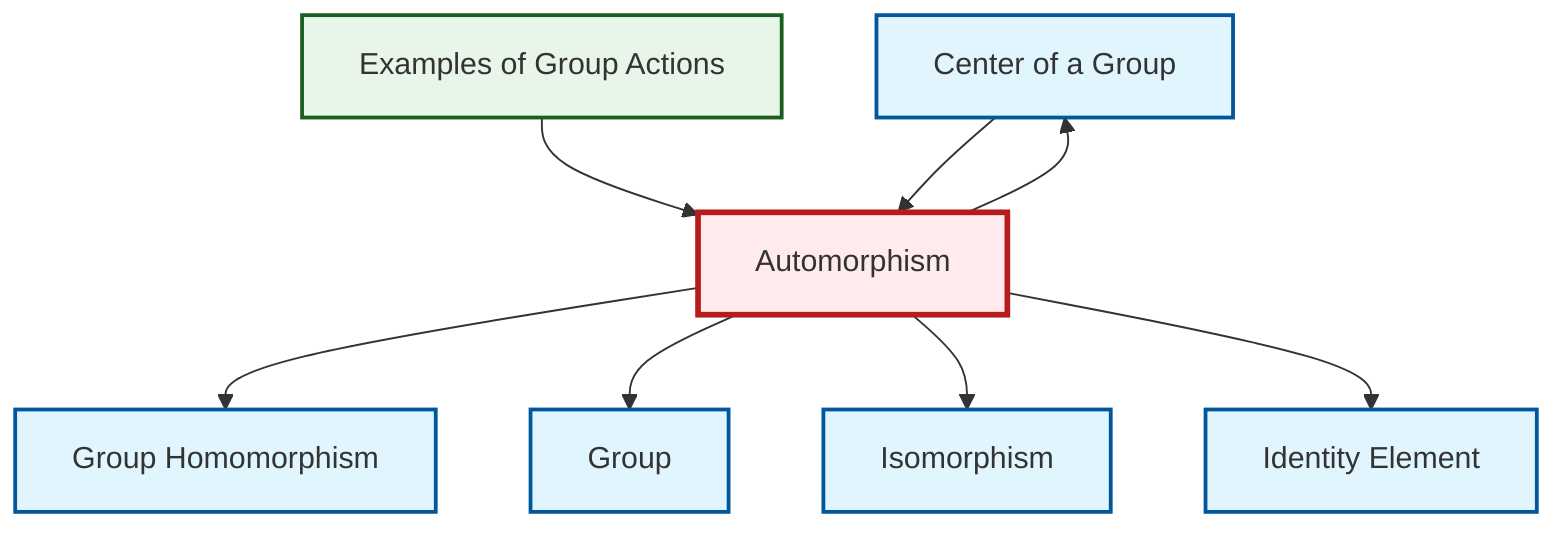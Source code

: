 graph TD
    classDef definition fill:#e1f5fe,stroke:#01579b,stroke-width:2px
    classDef theorem fill:#f3e5f5,stroke:#4a148c,stroke-width:2px
    classDef axiom fill:#fff3e0,stroke:#e65100,stroke-width:2px
    classDef example fill:#e8f5e9,stroke:#1b5e20,stroke-width:2px
    classDef current fill:#ffebee,stroke:#b71c1c,stroke-width:3px
    def-center-of-group["Center of a Group"]:::definition
    def-homomorphism["Group Homomorphism"]:::definition
    ex-group-action-examples["Examples of Group Actions"]:::example
    def-group["Group"]:::definition
    def-automorphism["Automorphism"]:::definition
    def-identity-element["Identity Element"]:::definition
    def-isomorphism["Isomorphism"]:::definition
    ex-group-action-examples --> def-automorphism
    def-automorphism --> def-homomorphism
    def-automorphism --> def-group
    def-automorphism --> def-center-of-group
    def-center-of-group --> def-automorphism
    def-automorphism --> def-isomorphism
    def-automorphism --> def-identity-element
    class def-automorphism current